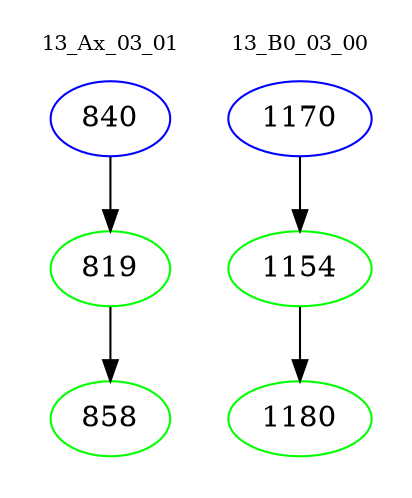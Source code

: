 digraph{
subgraph cluster_0 {
color = white
label = "13_Ax_03_01";
fontsize=10;
T0_840 [label="840", color="blue"]
T0_840 -> T0_819 [color="black"]
T0_819 [label="819", color="green"]
T0_819 -> T0_858 [color="black"]
T0_858 [label="858", color="green"]
}
subgraph cluster_1 {
color = white
label = "13_B0_03_00";
fontsize=10;
T1_1170 [label="1170", color="blue"]
T1_1170 -> T1_1154 [color="black"]
T1_1154 [label="1154", color="green"]
T1_1154 -> T1_1180 [color="black"]
T1_1180 [label="1180", color="green"]
}
}
